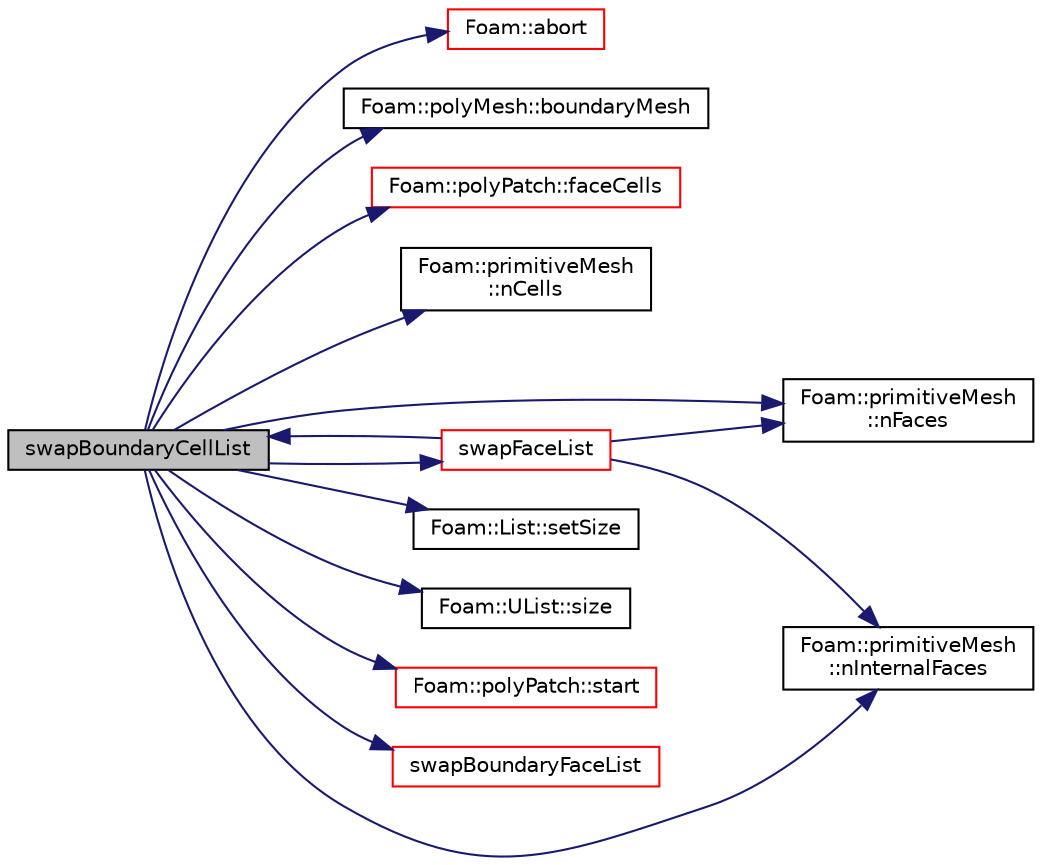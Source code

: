 digraph "swapBoundaryCellList"
{
  bgcolor="transparent";
  edge [fontname="Helvetica",fontsize="10",labelfontname="Helvetica",labelfontsize="10"];
  node [fontname="Helvetica",fontsize="10",shape=record];
  rankdir="LR";
  Node7426 [label="swapBoundaryCellList",height=0.2,width=0.4,color="black", fillcolor="grey75", style="filled", fontcolor="black"];
  Node7426 -> Node7427 [color="midnightblue",fontsize="10",style="solid",fontname="Helvetica"];
  Node7427 [label="Foam::abort",height=0.2,width=0.4,color="red",URL="$a21851.html#a447107a607d03e417307c203fa5fb44b"];
  Node7426 -> Node7472 [color="midnightblue",fontsize="10",style="solid",fontname="Helvetica"];
  Node7472 [label="Foam::polyMesh::boundaryMesh",height=0.2,width=0.4,color="black",URL="$a28565.html#a9f2b68c134340291eda6197f47f25484",tooltip="Return boundary mesh. "];
  Node7426 -> Node7473 [color="midnightblue",fontsize="10",style="solid",fontname="Helvetica"];
  Node7473 [label="Foam::polyPatch::faceCells",height=0.2,width=0.4,color="red",URL="$a28633.html#afbfac825732ef2770fff4261b4e930e9",tooltip="Return face-cell addressing. "];
  Node7426 -> Node7476 [color="midnightblue",fontsize="10",style="solid",fontname="Helvetica"];
  Node7476 [label="Foam::primitiveMesh\l::nCells",height=0.2,width=0.4,color="black",URL="$a28685.html#a13b94bdb0926552bf78ad5210a73a3d5"];
  Node7426 -> Node7477 [color="midnightblue",fontsize="10",style="solid",fontname="Helvetica"];
  Node7477 [label="Foam::primitiveMesh\l::nFaces",height=0.2,width=0.4,color="black",URL="$a28685.html#abe602c985a3c9ffa67176e969e77ca6f"];
  Node7426 -> Node7478 [color="midnightblue",fontsize="10",style="solid",fontname="Helvetica"];
  Node7478 [label="Foam::primitiveMesh\l::nInternalFaces",height=0.2,width=0.4,color="black",URL="$a28685.html#aa6c7965af1f30d16d9125deb981cbdb0"];
  Node7426 -> Node7479 [color="midnightblue",fontsize="10",style="solid",fontname="Helvetica"];
  Node7479 [label="Foam::List::setSize",height=0.2,width=0.4,color="black",URL="$a26833.html#aedb985ffeaf1bdbfeccc2a8730405703",tooltip="Reset size of List. "];
  Node7426 -> Node7480 [color="midnightblue",fontsize="10",style="solid",fontname="Helvetica"];
  Node7480 [label="Foam::UList::size",height=0.2,width=0.4,color="black",URL="$a26837.html#a47b3bf30da1eb3ab8076b5fbe00e0494",tooltip="Return the number of elements in the UList. "];
  Node7426 -> Node7481 [color="midnightblue",fontsize="10",style="solid",fontname="Helvetica"];
  Node7481 [label="Foam::polyPatch::start",height=0.2,width=0.4,color="red",URL="$a28633.html#a6bfd3e3abb11e98bdb4b98671cec1234",tooltip="Return start label of this patch in the polyMesh face list. "];
  Node7426 -> Node7486 [color="midnightblue",fontsize="10",style="solid",fontname="Helvetica"];
  Node7486 [label="swapBoundaryFaceList",height=0.2,width=0.4,color="red",URL="$a28657.html#a30e4f2ce2c2399c35f5d674bdb7c07fd",tooltip="Swap coupled boundary face values. "];
  Node7426 -> Node7488 [color="midnightblue",fontsize="10",style="solid",fontname="Helvetica"];
  Node7488 [label="swapFaceList",height=0.2,width=0.4,color="red",URL="$a28657.html#a0a2ccad77335dc7f9439d3933cf109e0",tooltip="Swap coupled face values. "];
  Node7488 -> Node7477 [color="midnightblue",fontsize="10",style="solid",fontname="Helvetica"];
  Node7488 -> Node7478 [color="midnightblue",fontsize="10",style="solid",fontname="Helvetica"];
  Node7488 -> Node7426 [color="midnightblue",fontsize="10",style="solid",fontname="Helvetica"];
}
